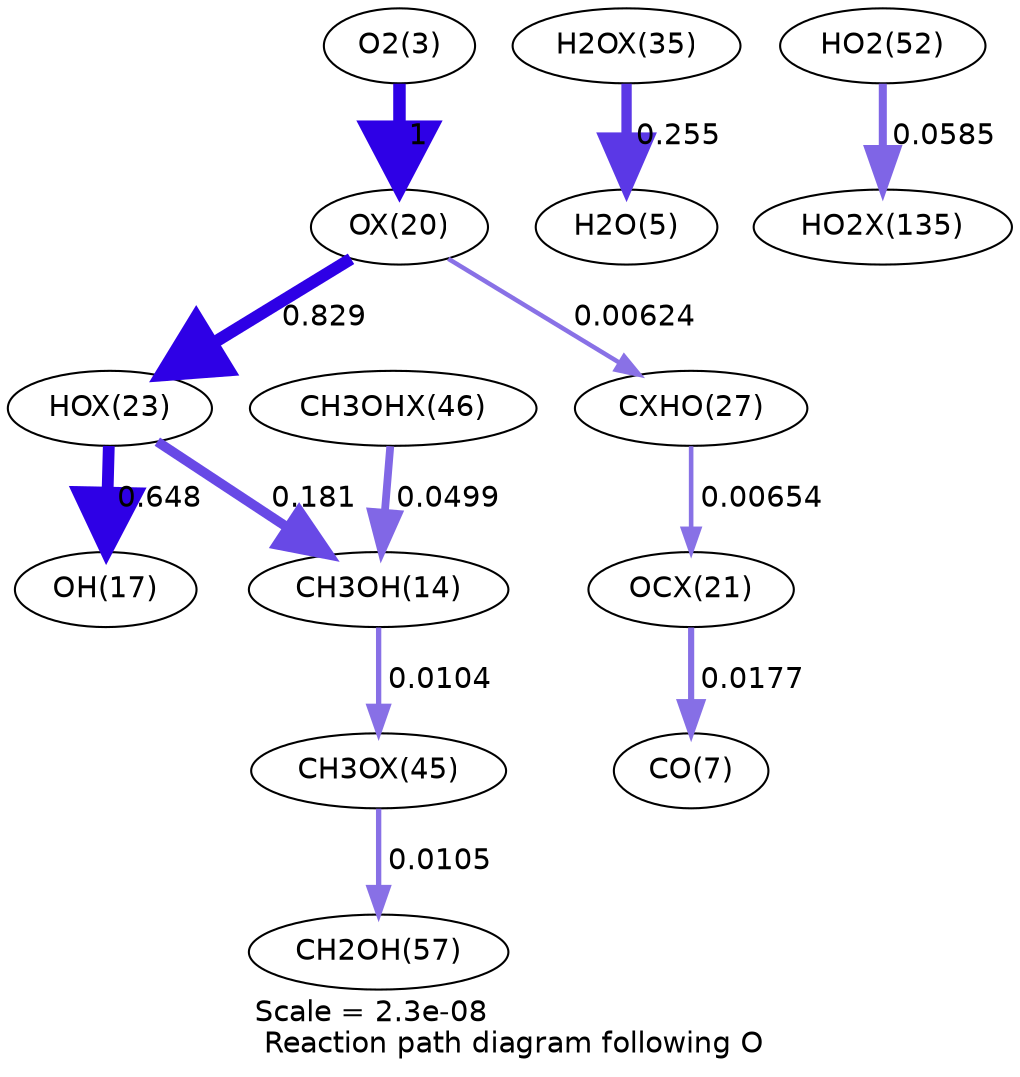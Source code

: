 digraph reaction_paths {
center=1;
s5 -> s42[fontname="Helvetica", penwidth=6, arrowsize=3, color="0.7, 1.5, 0.9"
, label=" 1"];
s42 -> s45[fontname="Helvetica", penwidth=5.86, arrowsize=2.93, color="0.7, 1.33, 0.9"
, label=" 0.829"];
s42 -> s48[fontname="Helvetica", penwidth=2.17, arrowsize=1.08, color="0.7, 0.506, 0.9"
, label=" 0.00624"];
s45 -> s16[fontname="Helvetica", penwidth=4.71, arrowsize=2.35, color="0.7, 0.681, 0.9"
, label=" 0.181"];
s45 -> s19[fontname="Helvetica", penwidth=5.67, arrowsize=2.84, color="0.7, 1.15, 0.9"
, label=" 0.648"];
s59 -> s16[fontname="Helvetica", penwidth=3.74, arrowsize=1.87, color="0.7, 0.55, 0.9"
, label=" 0.0499"];
s16 -> s58[fontname="Helvetica", penwidth=2.55, arrowsize=1.28, color="0.7, 0.51, 0.9"
, label=" 0.0104"];
s51 -> s7[fontname="Helvetica", penwidth=4.97, arrowsize=2.48, color="0.7, 0.755, 0.9"
, label=" 0.255"];
s58 -> s22[fontname="Helvetica", penwidth=2.56, arrowsize=1.28, color="0.7, 0.511, 0.9"
, label=" 0.0105"];
s21 -> s64[fontname="Helvetica", penwidth=3.86, arrowsize=1.93, color="0.7, 0.558, 0.9"
, label=" 0.0585"];
s48 -> s43[fontname="Helvetica", penwidth=2.2, arrowsize=1.1, color="0.7, 0.507, 0.9"
, label=" 0.00654"];
s43 -> s9[fontname="Helvetica", penwidth=2.96, arrowsize=1.48, color="0.7, 0.518, 0.9"
, label=" 0.0177"];
s5 [ fontname="Helvetica", label="O2(3)"];
s7 [ fontname="Helvetica", label="H2O(5)"];
s9 [ fontname="Helvetica", label="CO(7)"];
s16 [ fontname="Helvetica", label="CH3OH(14)"];
s19 [ fontname="Helvetica", label="OH(17)"];
s21 [ fontname="Helvetica", label="HO2(52)"];
s22 [ fontname="Helvetica", label="CH2OH(57)"];
s42 [ fontname="Helvetica", label="OX(20)"];
s43 [ fontname="Helvetica", label="OCX(21)"];
s45 [ fontname="Helvetica", label="HOX(23)"];
s48 [ fontname="Helvetica", label="CXHO(27)"];
s51 [ fontname="Helvetica", label="H2OX(35)"];
s58 [ fontname="Helvetica", label="CH3OX(45)"];
s59 [ fontname="Helvetica", label="CH3OHX(46)"];
s64 [ fontname="Helvetica", label="HO2X(135)"];
 label = "Scale = 2.3e-08\l Reaction path diagram following O";
 fontname = "Helvetica";
}
